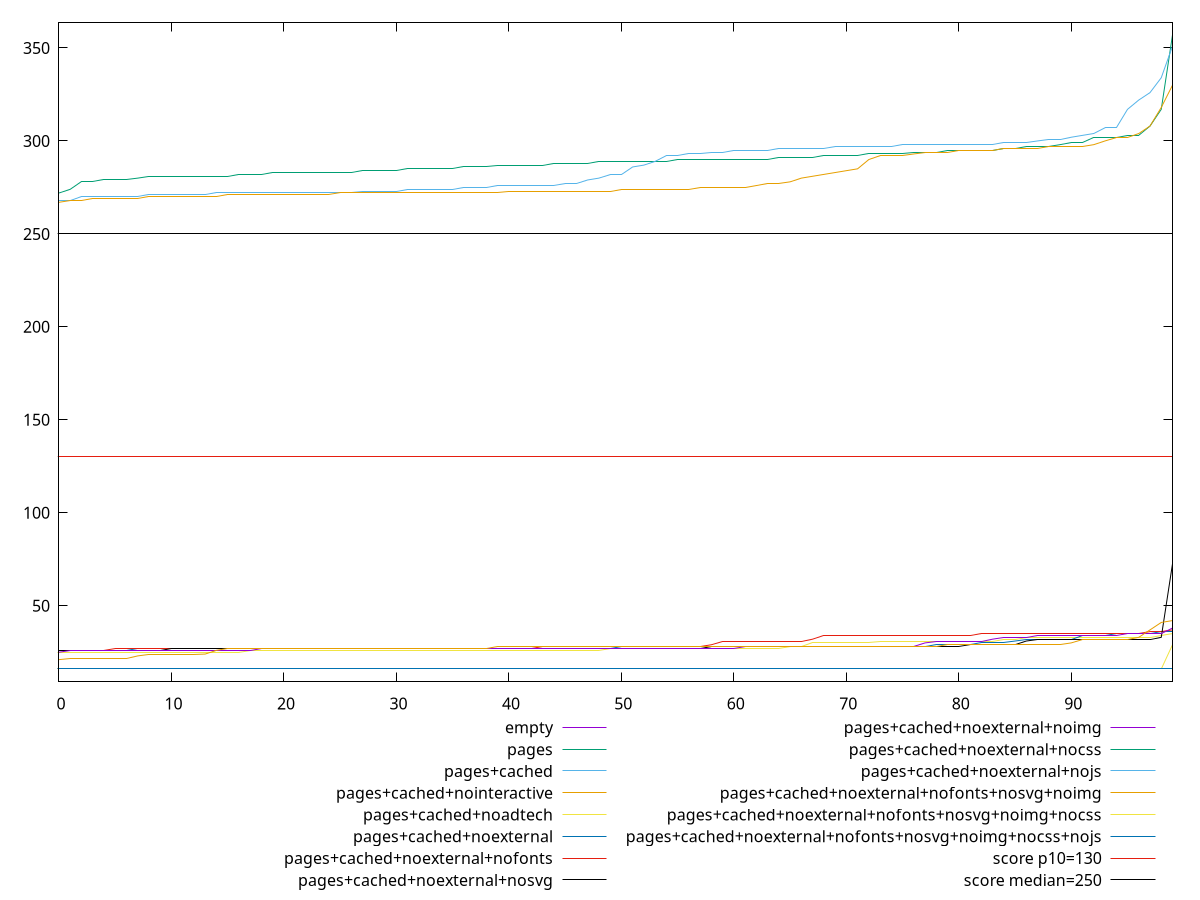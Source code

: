 reset

$empty <<EOF
0 16
1 16
2 16
3 16
4 16
5 16
6 16
7 16
8 16
9 16
10 16
11 16
12 16
13 16
14 16
15 16
16 16
17 16
18 16
19 16
20 16
21 16
22 16
23 16
24 16
25 16
26 16
27 16
28 16
29 16
30 16
31 16
32 16
33 16
34 16
35 16
36 16
37 16
38 16
39 16
40 16
41 16
42 16
43 16
44 16
45 16
46 16
47 16
48 16
49 16
50 16
51 16
52 16
53 16
54 16
55 16
56 16
57 16
58 16
59 16
60 16
61 16
62 16
63 16
64 16
65 16
66 16
67 16
68 16
69 16
70 16
71 16
72 16
73 16
74 16
75 16
76 16
77 16
78 16
79 16
80 16
81 16
82 16
83 16
84 16
85 16
86 16
87 16
88 16
89 16
90 16
91 16
92 16
93 16
94 16
95 16
96 16
97 16
98 16
99 16
EOF

$pages <<EOF
0 271.9999999999982
1 274
2 277.9999999999982
3 278
4 279
5 279
6 279.0000000000018
7 280
8 280.9999999999982
9 280.9999999999982
10 280.9999999999982
11 281
12 281
13 281
14 281
15 281.0000000000018
16 282
17 282
18 282
19 282.9999999999982
20 283
21 283
22 283
23 283
24 283
25 283
26 283.0000000000018
27 284
28 284
29 284
30 284
31 284.9999999999982
32 284.9999999999982
33 285
34 285
35 285
36 286
37 286
38 286
39 286.9999999999982
40 286.9999999999982
41 287
42 287
43 287.0000000000018
44 287.9999999999982
45 288
46 288
47 288
48 288.9999999999982
49 289
50 289
51 289
52 289
53 289
54 289.0000000000018
55 289.9999999999982
56 289.9999999999982
57 290
58 290
59 290
60 290
61 290
62 290
63 290
64 290.9999999999982
65 291
66 291
67 291.0000000000018
68 292
69 292
70 292
71 292
72 293
73 293
74 293
75 293
76 294
77 294
78 294.0000000000018
79 294.9999999999982
80 295
81 295
82 295
83 295.0000000000018
84 296
85 296.0000000000018
86 297
87 297
88 297
89 298
90 299
91 299.0000000000018
92 302
93 302
94 302
95 303
96 303
97 307.9999999999982
98 317
99 357
EOF

$pagesCached <<EOF
0 267.9999999999982
1 268
2 269.9999999999982
3 270
4 270
5 270
6 270
7 270
8 270.9999999999982
9 270.9999999999982
10 270.9999999999982
11 271
12 271
13 271
14 271.9999999999982
15 272
16 272
17 272
18 272
19 272
20 272
21 272
22 272
23 272.0000000000018
24 272.0000000000018
25 272.0000000000018
26 272.0000000000018
27 273
28 273
29 273
30 273
31 273.9999999999982
32 273.9999999999982
33 274
34 274
35 274
36 274.9999999999982
37 275
38 275
39 275.9999999999982
40 275.9999999999982
41 276
42 276
43 276
44 276
45 277
46 277
47 279
48 280
49 282
50 282
51 286
52 287.0000000000018
53 289.0000000000018
54 291.9999999999982
55 292.0000000000018
56 293
57 293
58 293.9999999999982
59 294.0000000000018
60 294.9999999999982
61 294.9999999999982
62 295
63 295
64 296
65 296
66 296
67 296.0000000000018
68 296.0000000000018
69 297
70 297
71 297
72 297
73 297
74 297.0000000000018
75 297.9999999999982
76 297.9999999999982
77 297.9999999999982
78 298
79 298
80 298
81 298
82 298
83 298.0000000000018
84 299
85 299
86 299.0000000000018
87 300
88 301
89 301
90 301.9999999999982
91 302.9999999999982
92 303.9999999999982
93 307
94 307
95 317
96 322
97 326
98 334.0000000000018
99 350.9999999999982
EOF

$pagesCachedNointeractive <<EOF
0 267
1 268
2 268.0000000000018
3 269
4 269
5 269
6 269
7 269.0000000000018
8 269.9999999999982
9 269.9999999999982
10 270
11 270
12 270
13 270
14 270
15 270.9999999999982
16 270.9999999999982
17 270.9999999999982
18 270.9999999999982
19 271
20 271
21 271
22 271
23 271
24 271.0000000000018
25 271.9999999999982
26 271.9999999999982
27 272
28 272
29 272
30 272
31 272
32 272
33 272
34 272
35 272
36 272.0000000000018
37 272.0000000000018
38 272.0000000000018
39 272.0000000000018
40 272.9999999999982
41 272.9999999999982
42 273
43 273
44 273
45 273
46 273
47 273
48 273
49 273.0000000000018
50 273.9999999999982
51 274
52 274
53 274
54 274
55 274
56 274.0000000000018
57 274.9999999999982
58 275
59 275
60 275
61 275.0000000000018
62 276.0000000000018
63 276.9999999999982
64 277
65 277.9999999999982
66 280
67 281.0000000000018
68 282
69 283
70 284
71 285
72 290
73 291.9999999999982
74 292
75 292.0000000000018
76 293
77 293.9999999999982
78 294
79 294
80 295
81 295
82 295
83 295
84 295.9999999999982
85 296
86 296
87 296.0000000000018
88 296.9999999999982
89 297
90 297.0000000000018
91 297.0000000000018
92 298
93 299.9999999999982
94 302
95 302.0000000000018
96 304
97 308
98 317.9999999999982
99 329.9999999999982
EOF

$pagesCachedNoadtech <<EOF
0 25
1 25
2 25
3 25
4 25
5 25
6 25
7 25
8 25
9 25
10 25
11 25
12 25
13 25
14 25
15 25
16 25
17 26
18 26
19 26
20 26
21 26
22 26
23 26
24 26
25 26
26 26
27 26
28 26
29 26
30 26
31 26
32 26
33 26
34 26
35 26
36 26
37 26
38 26
39 26
40 26
41 26
42 26
43 26
44 26
45 26
46 26
47 26
48 26
49 27
50 27
51 27
52 27
53 27
54 27
55 27
56 27
57 27
58 27
59 27
60 27
61 27
62 27
63 27
64 27
65 28
66 28
67 30
68 30
69 30
70 30
71 30
72 30
73 31
74 31
75 31
76 31
77 31
78 31
79 31
80 31
81 31
82 31
83 31
84 32
85 32
86 33
87 33
88 33
89 33
90 33
91 33
92 33
93 33
94 33
95 33
96 33
97 33
98 34
99 35
EOF

$pagesCachedNoexternal <<EOF
0 26
1 26
2 26
3 26
4 26
5 26
6 26
7 27
8 27
9 27
10 27
11 27
12 27
13 27
14 27
15 27
16 27
17 27
18 27
19 27
20 27
21 27
22 27
23 27
24 27
25 27
26 27
27 27
28 27
29 27
30 27
31 27
32 27
33 27
34 27
35 27
36 27
37 27
38 27
39 27
40 27
41 27
42 27
43 27
44 27
45 27
46 27
47 27
48 27
49 27
50 28
51 28
52 28
53 28
54 28
55 28
56 28
57 28
58 28
59 28
60 28
61 28
62 28
63 28
64 28
65 28
66 28
67 28
68 28
69 28
70 28
71 28
72 28
73 28
74 28
75 28
76 28
77 28
78 29
79 29
80 29
81 29
82 30
83 30
84 30
85 31
86 32
87 32
88 32
89 32
90 32
91 34
92 34
93 34
94 35
95 35
96 35
97 35
98 36
99 36
EOF

$pagesCachedNoexternalNofonts <<EOF
0 26
1 26
2 26
3 26
4 26
5 27
6 27
7 27
8 27
9 27
10 27
11 27
12 27
13 27
14 27
15 27
16 27
17 27
18 27
19 27
20 27
21 27
22 27
23 27
24 27
25 27
26 27
27 27
28 27
29 27
30 27
31 27
32 27
33 27
34 27
35 27
36 27
37 27
38 27
39 27
40 27
41 27
42 27
43 28
44 28
45 28
46 28
47 28
48 28
49 28
50 28
51 28
52 28
53 28
54 28
55 28
56 28
57 28
58 29
59 31
60 31
61 31
62 31
63 31
64 31
65 31
66 31
67 32
68 34
69 34
70 34
71 34
72 34
73 34
74 34
75 34
76 34
77 34
78 34
79 34
80 34
81 34
82 35
83 35
84 35
85 35
86 35
87 35
88 35
89 35
90 35
91 35
92 35
93 35
94 35
95 35
96 35
97 36
98 36
99 37
EOF

$pagesCachedNoexternalNosvg <<EOF
0 26
1 26
2 26
3 26
4 26
5 26
6 26
7 26
8 26
9 26
10 27
11 27
12 27
13 27
14 27
15 27
16 27
17 27
18 27
19 27
20 27
21 27
22 27
23 27
24 27
25 27
26 27
27 27
28 27
29 27
30 27
31 27
32 27
33 27
34 27
35 27
36 27
37 27
38 27
39 27
40 27
41 27
42 27
43 27
44 27
45 27
46 27
47 27
48 27
49 27
50 27
51 27
52 27
53 27
54 27
55 27
56 27
57 27
58 28
59 28
60 28
61 28
62 28
63 28
64 28
65 28
66 28
67 28
68 28
69 28
70 28
71 28
72 28
73 28
74 28
75 28
76 28
77 28
78 28
79 28
80 28
81 29
82 29
83 29
84 29
85 29
86 31
87 32
88 32
89 32
90 32
91 32
92 32
93 32
94 32
95 32
96 32
97 32
98 33
99 72.5
EOF

$pagesCachedNoexternalNoimg <<EOF
0 25
1 26
2 26
3 26
4 26
5 26
6 26
7 26
8 26
9 26
10 26
11 26
12 26
13 26
14 26
15 26
16 26
17 26
18 27
19 27
20 27
21 27
22 27
23 27
24 27
25 27
26 27
27 27
28 27
29 27
30 27
31 27
32 27
33 27
34 27
35 27
36 27
37 27
38 27
39 27
40 27
41 27
42 27
43 27
44 27
45 27
46 27
47 27
48 27
49 27
50 27
51 27
52 27
53 27
54 27
55 27
56 27
57 27
58 27
59 27
60 27
61 28
62 28
63 28
64 28
65 28
66 28
67 28
68 28
69 28
70 28
71 28
72 28
73 28
74 28
75 28
76 28
77 30
78 31
79 31
80 31
81 31
82 31
83 32
84 33
85 33
86 33
87 34
88 34
89 34
90 34
91 34
92 34
93 34
94 34
95 35
96 35
97 35
98 35
99 38
EOF

$pagesCachedNoexternalNocss <<EOF
0 16
1 16
2 16
3 16
4 16
5 16
6 16
7 16
8 16
9 16
10 16
11 16
12 16
13 16
14 16
15 16
16 16
17 16
18 16
19 16
20 16
21 16
22 16
23 16
24 16
25 16
26 16
27 16
28 16
29 16
30 16
31 16
32 16
33 16
34 16
35 16
36 16
37 16
38 16
39 16
40 16
41 16
42 16
43 16
44 16
45 16
46 16
47 16
48 16
49 16
50 16
51 16
52 16
53 16
54 16
55 16
56 16
57 16
58 16
59 16
60 16
61 16
62 16
63 16
64 16
65 16
66 16
67 16
68 16
69 16
70 16
71 16
72 16
73 16
74 16
75 16
76 16
77 16
78 16
79 16
80 16
81 16
82 16
83 16
84 16
85 16
86 16
87 16
88 16
89 16
90 16
91 16
92 16
93 16
94 16
95 16
96 16
97 16
98 16
99 16
EOF

$pagesCachedNoexternalNojs <<EOF
0 16
1 16
2 16
3 16
4 16
5 16
6 16
7 16
8 16
9 16
10 16
11 16
12 16
13 16
14 16
15 16
16 16
17 16
18 16
19 16
20 16
21 16
22 16
23 16
24 16
25 16
26 16
27 16
28 16
29 16
30 16
31 16
32 16
33 16
34 16
35 16
36 16
37 16
38 16
39 16
40 16
41 16
42 16
43 16
44 16
45 16
46 16
47 16
48 16
49 16
50 16
51 16
52 16
53 16
54 16
55 16
56 16
57 16
58 16
59 16
60 16
61 16
62 16
63 16
64 16
65 16
66 16
67 16
68 16
69 16
70 16
71 16
72 16
73 16
74 16
75 16
76 16
77 16
78 16
79 16
80 16
81 16
82 16
83 16
84 16
85 16
86 16
87 16
88 16
89 16
90 16
91 16
92 16
93 16
94 16
95 16
96 16
97 16
98 16
99 16
EOF

$pagesCachedNoexternalNofontsNosvgNoimg <<EOF
0 21
1 21.5
2 21.5
3 21.5
4 21.5
5 21.5
6 21.5
7 23
8 23.5
9 23.5
10 23.5
11 23.5
12 23.5
13 24
14 26
15 27
16 27
17 27
18 27
19 27
20 27
21 27
22 27
23 27
24 27
25 27
26 27
27 27
28 27
29 27
30 27
31 27
32 27
33 27
34 27
35 27
36 27
37 27
38 27
39 28
40 28
41 28
42 28
43 28
44 28
45 28
46 28
47 28
48 28
49 28
50 28
51 28
52 28
53 28
54 28
55 28
56 28
57 28
58 28
59 28
60 28
61 28
62 28
63 28
64 28
65 28
66 28
67 28
68 28
69 28
70 28
71 28
72 28
73 28
74 28
75 28
76 28
77 28
78 28
79 29
80 29
81 29
82 29
83 29
84 29
85 29
86 29
87 29
88 29
89 29
90 30
91 32
92 32
93 32
94 32
95 32
96 33
97 37
98 41
99 42
EOF

$pagesCachedNoexternalNofontsNosvgNoimgNocss <<EOF
0 16
1 16
2 16
3 16
4 16
5 16
6 16
7 16
8 16
9 16
10 16
11 16
12 16
13 16
14 16
15 16
16 16
17 16
18 16
19 16
20 16
21 16
22 16
23 16
24 16
25 16
26 16
27 16
28 16
29 16
30 16
31 16
32 16
33 16
34 16
35 16
36 16
37 16
38 16
39 16
40 16
41 16
42 16
43 16
44 16
45 16
46 16
47 16
48 16
49 16
50 16
51 16
52 16
53 16
54 16
55 16
56 16
57 16
58 16
59 16
60 16
61 16
62 16
63 16
64 16
65 16
66 16
67 16
68 16
69 16
70 16
71 16
72 16
73 16
74 16
75 16
76 16
77 16
78 16
79 16
80 16
81 16
82 16
83 16
84 16
85 16
86 16
87 16
88 16
89 16
90 16
91 16
92 16
93 16
94 16
95 16
96 16
97 16
98 16
99 29
EOF

$pagesCachedNoexternalNofontsNosvgNoimgNocssNojs <<EOF
0 16
1 16
2 16
3 16
4 16
5 16
6 16
7 16
8 16
9 16
10 16
11 16
12 16
13 16
14 16
15 16
16 16
17 16
18 16
19 16
20 16
21 16
22 16
23 16
24 16
25 16
26 16
27 16
28 16
29 16
30 16
31 16
32 16
33 16
34 16
35 16
36 16
37 16
38 16
39 16
40 16
41 16
42 16
43 16
44 16
45 16
46 16
47 16
48 16
49 16
50 16
51 16
52 16
53 16
54 16
55 16
56 16
57 16
58 16
59 16
60 16
61 16
62 16
63 16
64 16
65 16
66 16
67 16
68 16
69 16
70 16
71 16
72 16
73 16
74 16
75 16
76 16
77 16
78 16
79 16
80 16
81 16
82 16
83 16
84 16
85 16
86 16
87 16
88 16
89 16
90 16
91 16
92 16
93 16
94 16
95 16
96 16
97 16
98 16
99 16
EOF

set key outside below
set xrange [0:99]
set yrange [9.18:363.82]
set trange [9.18:363.82]
set terminal svg size 640, 620 enhanced background rgb 'white'
set output "report_00007_2020-12-11T15:55:29.892Z/max-potential-fid/comparison/sorted/all_raw.svg"

plot $empty title "empty" with line, \
     $pages title "pages" with line, \
     $pagesCached title "pages+cached" with line, \
     $pagesCachedNointeractive title "pages+cached+nointeractive" with line, \
     $pagesCachedNoadtech title "pages+cached+noadtech" with line, \
     $pagesCachedNoexternal title "pages+cached+noexternal" with line, \
     $pagesCachedNoexternalNofonts title "pages+cached+noexternal+nofonts" with line, \
     $pagesCachedNoexternalNosvg title "pages+cached+noexternal+nosvg" with line, \
     $pagesCachedNoexternalNoimg title "pages+cached+noexternal+noimg" with line, \
     $pagesCachedNoexternalNocss title "pages+cached+noexternal+nocss" with line, \
     $pagesCachedNoexternalNojs title "pages+cached+noexternal+nojs" with line, \
     $pagesCachedNoexternalNofontsNosvgNoimg title "pages+cached+noexternal+nofonts+nosvg+noimg" with line, \
     $pagesCachedNoexternalNofontsNosvgNoimgNocss title "pages+cached+noexternal+nofonts+nosvg+noimg+nocss" with line, \
     $pagesCachedNoexternalNofontsNosvgNoimgNocssNojs title "pages+cached+noexternal+nofonts+nosvg+noimg+nocss+nojs" with line, \
     130 title "score p10=130", \
     250 title "score median=250"

reset
